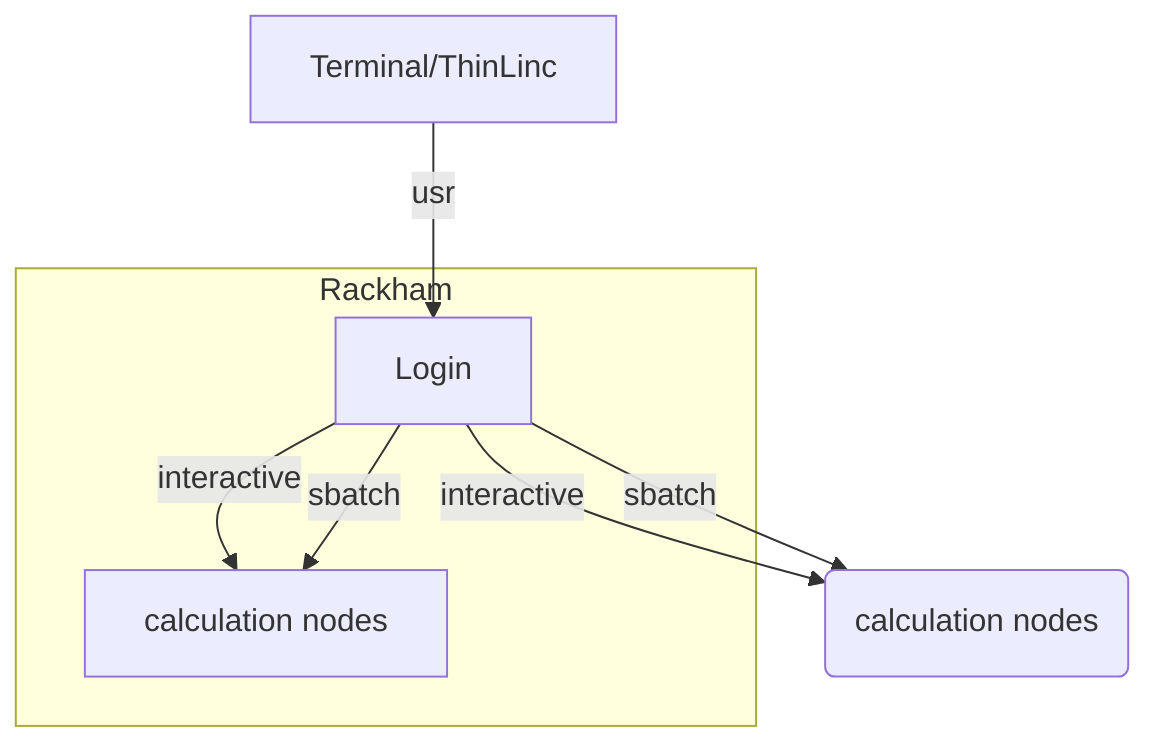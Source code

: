graph TB

  Node1 -- interactive --> SubGraph2Flow
  Node1 -- sbatch --> SubGraph2Flow
  SubGraph2Flow(calculation nodes) 


        Terminal/ThinLinc -- usr --> Node1
        
        subgraph "Rackham"
        Node1[Login] -- interactive --> Node2[calculation nodes]
        Node1 -- sbatch --> Node2
        end